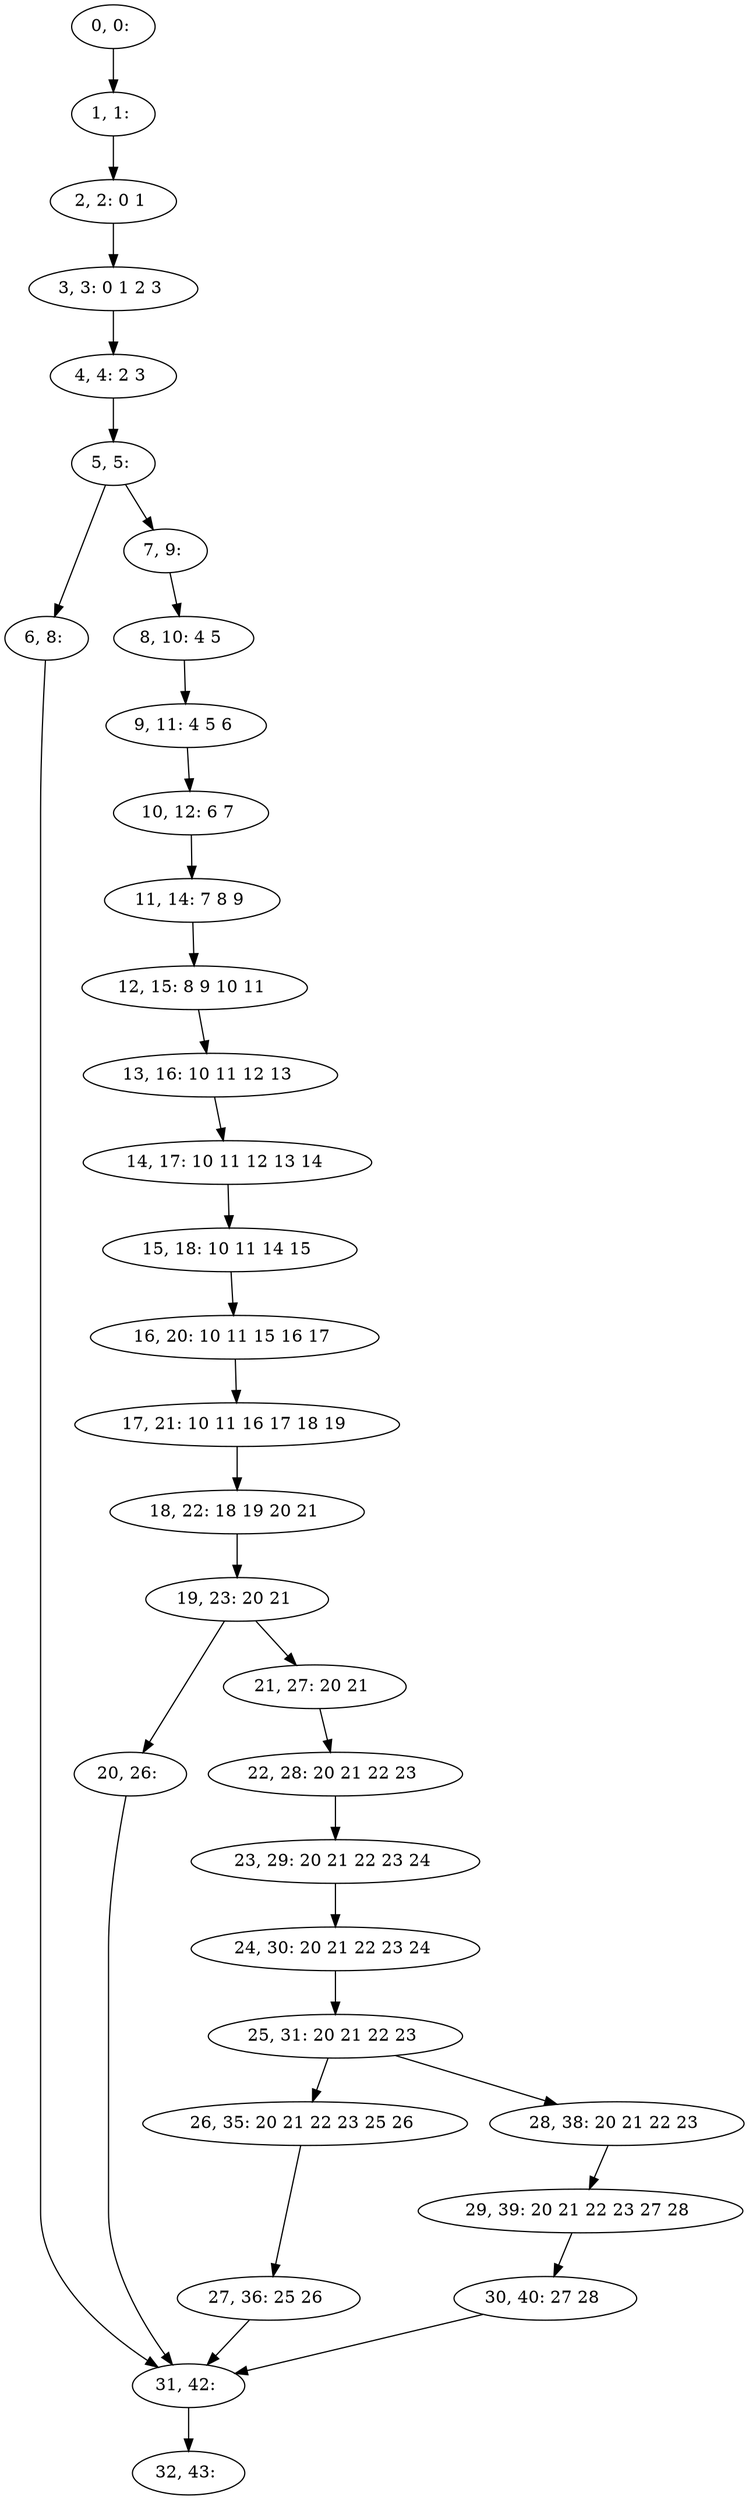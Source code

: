 digraph G {
0[label="0, 0: "];
1[label="1, 1: "];
2[label="2, 2: 0 1 "];
3[label="3, 3: 0 1 2 3 "];
4[label="4, 4: 2 3 "];
5[label="5, 5: "];
6[label="6, 8: "];
7[label="7, 9: "];
8[label="8, 10: 4 5 "];
9[label="9, 11: 4 5 6 "];
10[label="10, 12: 6 7 "];
11[label="11, 14: 7 8 9 "];
12[label="12, 15: 8 9 10 11 "];
13[label="13, 16: 10 11 12 13 "];
14[label="14, 17: 10 11 12 13 14 "];
15[label="15, 18: 10 11 14 15 "];
16[label="16, 20: 10 11 15 16 17 "];
17[label="17, 21: 10 11 16 17 18 19 "];
18[label="18, 22: 18 19 20 21 "];
19[label="19, 23: 20 21 "];
20[label="20, 26: "];
21[label="21, 27: 20 21 "];
22[label="22, 28: 20 21 22 23 "];
23[label="23, 29: 20 21 22 23 24 "];
24[label="24, 30: 20 21 22 23 24 "];
25[label="25, 31: 20 21 22 23 "];
26[label="26, 35: 20 21 22 23 25 26 "];
27[label="27, 36: 25 26 "];
28[label="28, 38: 20 21 22 23 "];
29[label="29, 39: 20 21 22 23 27 28 "];
30[label="30, 40: 27 28 "];
31[label="31, 42: "];
32[label="32, 43: "];
0->1 ;
1->2 ;
2->3 ;
3->4 ;
4->5 ;
5->6 ;
5->7 ;
6->31 ;
7->8 ;
8->9 ;
9->10 ;
10->11 ;
11->12 ;
12->13 ;
13->14 ;
14->15 ;
15->16 ;
16->17 ;
17->18 ;
18->19 ;
19->20 ;
19->21 ;
20->31 ;
21->22 ;
22->23 ;
23->24 ;
24->25 ;
25->26 ;
25->28 ;
26->27 ;
27->31 ;
28->29 ;
29->30 ;
30->31 ;
31->32 ;
}
